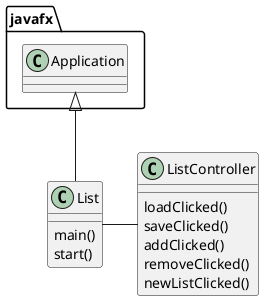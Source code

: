 @startuml
'https://plantuml.com/class-diagram

class List{
    main()
    start()
}

class ListController{


    loadClicked()
    saveClicked()
    addClicked()
    removeClicked()
    newListClicked()

}


javafx.Application <|-- List

List - ListController
@enduml